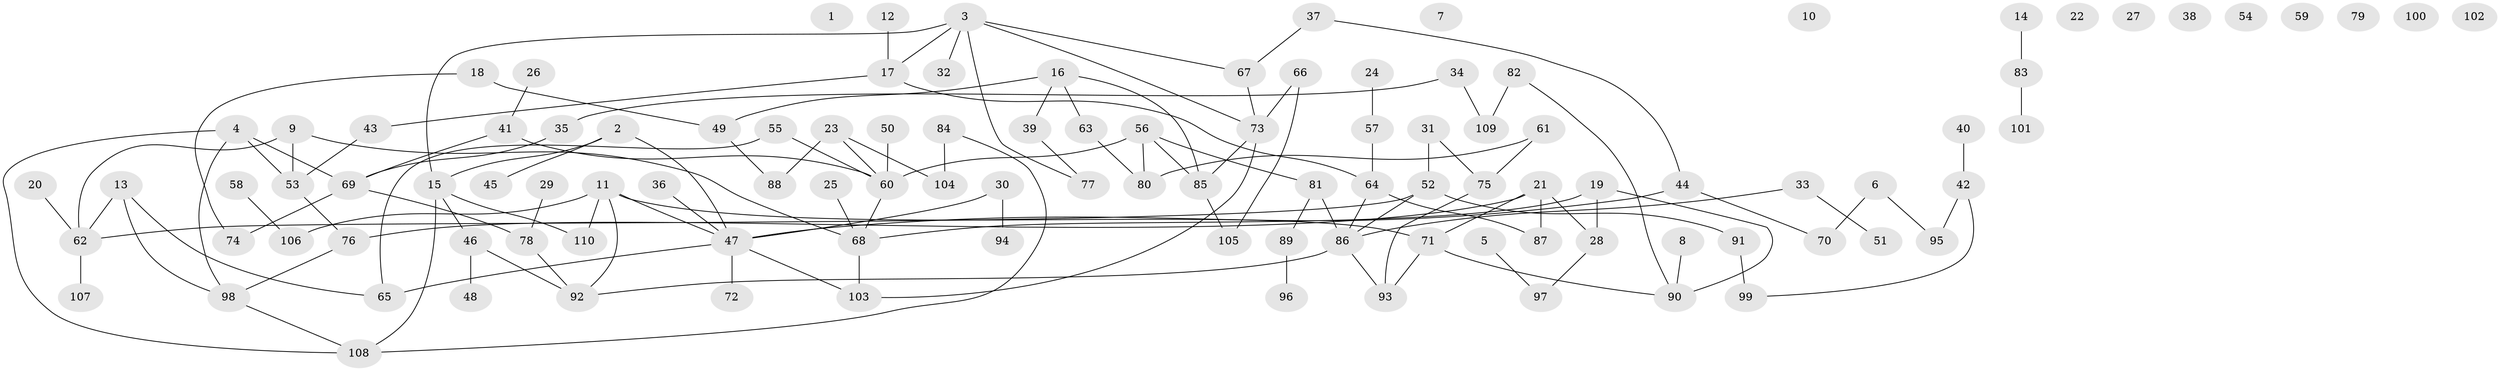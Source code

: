 // Generated by graph-tools (version 1.1) at 2025/49/03/09/25 03:49:14]
// undirected, 110 vertices, 130 edges
graph export_dot {
graph [start="1"]
  node [color=gray90,style=filled];
  1;
  2;
  3;
  4;
  5;
  6;
  7;
  8;
  9;
  10;
  11;
  12;
  13;
  14;
  15;
  16;
  17;
  18;
  19;
  20;
  21;
  22;
  23;
  24;
  25;
  26;
  27;
  28;
  29;
  30;
  31;
  32;
  33;
  34;
  35;
  36;
  37;
  38;
  39;
  40;
  41;
  42;
  43;
  44;
  45;
  46;
  47;
  48;
  49;
  50;
  51;
  52;
  53;
  54;
  55;
  56;
  57;
  58;
  59;
  60;
  61;
  62;
  63;
  64;
  65;
  66;
  67;
  68;
  69;
  70;
  71;
  72;
  73;
  74;
  75;
  76;
  77;
  78;
  79;
  80;
  81;
  82;
  83;
  84;
  85;
  86;
  87;
  88;
  89;
  90;
  91;
  92;
  93;
  94;
  95;
  96;
  97;
  98;
  99;
  100;
  101;
  102;
  103;
  104;
  105;
  106;
  107;
  108;
  109;
  110;
  2 -- 15;
  2 -- 45;
  2 -- 47;
  3 -- 15;
  3 -- 17;
  3 -- 32;
  3 -- 67;
  3 -- 73;
  3 -- 77;
  4 -- 53;
  4 -- 69;
  4 -- 98;
  4 -- 108;
  5 -- 97;
  6 -- 70;
  6 -- 95;
  8 -- 90;
  9 -- 53;
  9 -- 62;
  9 -- 68;
  11 -- 47;
  11 -- 71;
  11 -- 92;
  11 -- 106;
  11 -- 110;
  12 -- 17;
  13 -- 62;
  13 -- 65;
  13 -- 98;
  14 -- 83;
  15 -- 46;
  15 -- 108;
  15 -- 110;
  16 -- 39;
  16 -- 49;
  16 -- 63;
  16 -- 85;
  17 -- 43;
  17 -- 64;
  18 -- 49;
  18 -- 74;
  19 -- 28;
  19 -- 68;
  19 -- 90;
  20 -- 62;
  21 -- 28;
  21 -- 71;
  21 -- 76;
  21 -- 87;
  23 -- 60;
  23 -- 88;
  23 -- 104;
  24 -- 57;
  25 -- 68;
  26 -- 41;
  28 -- 97;
  29 -- 78;
  30 -- 47;
  30 -- 94;
  31 -- 52;
  31 -- 75;
  33 -- 51;
  33 -- 86;
  34 -- 35;
  34 -- 109;
  35 -- 69;
  36 -- 47;
  37 -- 44;
  37 -- 67;
  39 -- 77;
  40 -- 42;
  41 -- 60;
  41 -- 69;
  42 -- 95;
  42 -- 99;
  43 -- 53;
  44 -- 47;
  44 -- 70;
  46 -- 48;
  46 -- 92;
  47 -- 65;
  47 -- 72;
  47 -- 103;
  49 -- 88;
  50 -- 60;
  52 -- 62;
  52 -- 86;
  52 -- 91;
  53 -- 76;
  55 -- 60;
  55 -- 65;
  56 -- 60;
  56 -- 80;
  56 -- 81;
  56 -- 85;
  57 -- 64;
  58 -- 106;
  60 -- 68;
  61 -- 75;
  61 -- 80;
  62 -- 107;
  63 -- 80;
  64 -- 86;
  64 -- 87;
  66 -- 73;
  66 -- 105;
  67 -- 73;
  68 -- 103;
  69 -- 74;
  69 -- 78;
  71 -- 90;
  71 -- 93;
  73 -- 85;
  73 -- 103;
  75 -- 93;
  76 -- 98;
  78 -- 92;
  81 -- 86;
  81 -- 89;
  82 -- 90;
  82 -- 109;
  83 -- 101;
  84 -- 104;
  84 -- 108;
  85 -- 105;
  86 -- 92;
  86 -- 93;
  89 -- 96;
  91 -- 99;
  98 -- 108;
}
